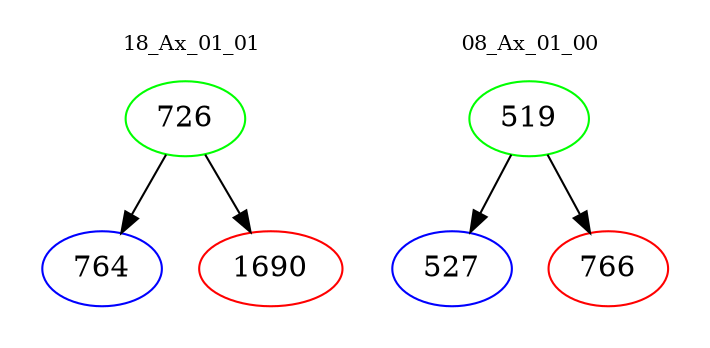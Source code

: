 digraph{
subgraph cluster_0 {
color = white
label = "18_Ax_01_01";
fontsize=10;
T0_726 [label="726", color="green"]
T0_726 -> T0_764 [color="black"]
T0_764 [label="764", color="blue"]
T0_726 -> T0_1690 [color="black"]
T0_1690 [label="1690", color="red"]
}
subgraph cluster_1 {
color = white
label = "08_Ax_01_00";
fontsize=10;
T1_519 [label="519", color="green"]
T1_519 -> T1_527 [color="black"]
T1_527 [label="527", color="blue"]
T1_519 -> T1_766 [color="black"]
T1_766 [label="766", color="red"]
}
}
